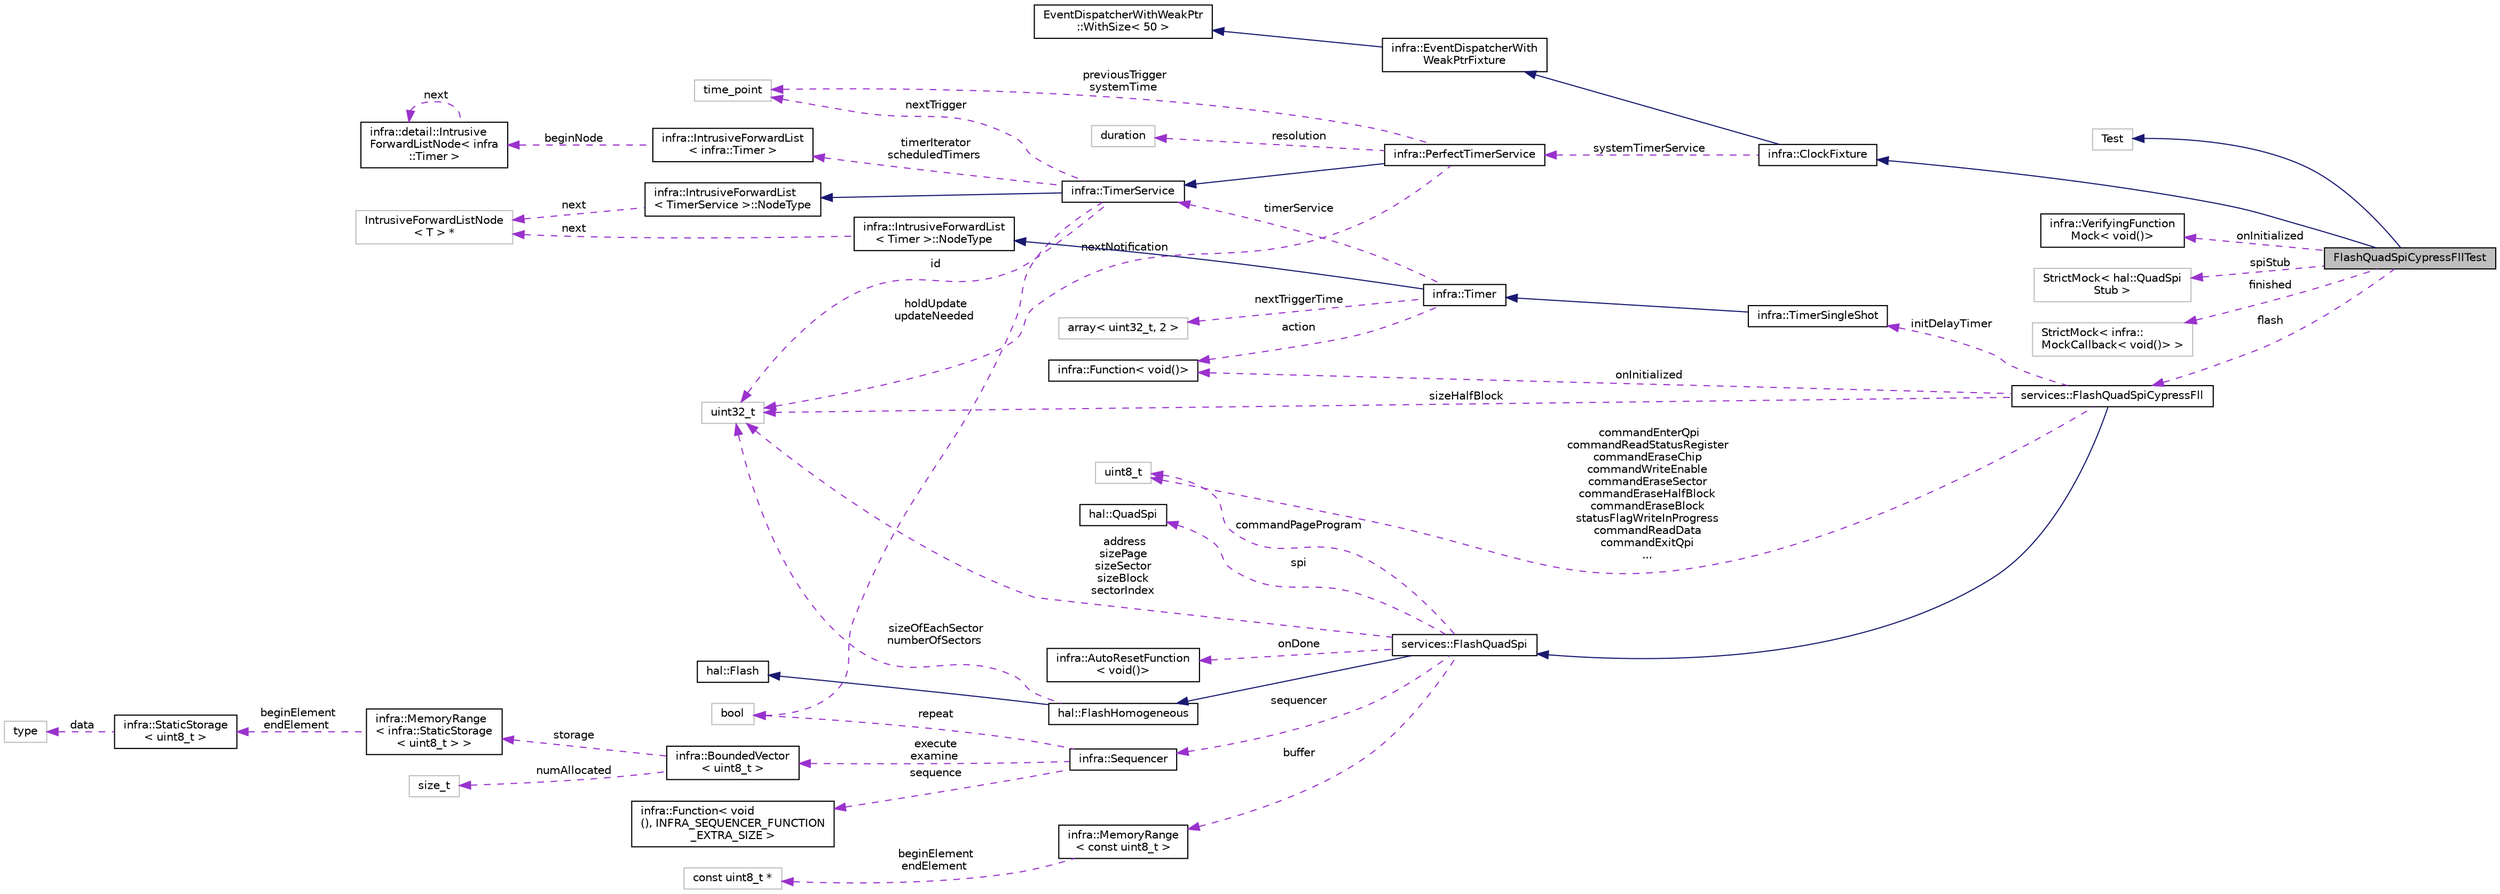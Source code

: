 digraph "FlashQuadSpiCypressFllTest"
{
 // INTERACTIVE_SVG=YES
  edge [fontname="Helvetica",fontsize="10",labelfontname="Helvetica",labelfontsize="10"];
  node [fontname="Helvetica",fontsize="10",shape=record];
  rankdir="LR";
  Node5 [label="FlashQuadSpiCypressFllTest",height=0.2,width=0.4,color="black", fillcolor="grey75", style="filled", fontcolor="black"];
  Node6 -> Node5 [dir="back",color="midnightblue",fontsize="10",style="solid",fontname="Helvetica"];
  Node6 [label="Test",height=0.2,width=0.4,color="grey75", fillcolor="white", style="filled"];
  Node7 -> Node5 [dir="back",color="midnightblue",fontsize="10",style="solid",fontname="Helvetica"];
  Node7 [label="infra::ClockFixture",height=0.2,width=0.4,color="black", fillcolor="white", style="filled",URL="$d1/d73/classinfra_1_1_clock_fixture.html"];
  Node8 -> Node7 [dir="back",color="midnightblue",fontsize="10",style="solid",fontname="Helvetica"];
  Node8 [label="infra::EventDispatcherWith\lWeakPtrFixture",height=0.2,width=0.4,color="black", fillcolor="white", style="filled",URL="$d5/d37/classinfra_1_1_event_dispatcher_with_weak_ptr_fixture.html"];
  Node9 -> Node8 [dir="back",color="midnightblue",fontsize="10",style="solid",fontname="Helvetica"];
  Node9 [label="EventDispatcherWithWeakPtr\l::WithSize\< 50 \>",height=0.2,width=0.4,color="black", fillcolor="white", style="filled",URL="$db/da8/classinfra_1_1_event_dispatcher_with_weak_ptr_1_1_with_size.html"];
  Node10 -> Node7 [dir="back",color="darkorchid3",fontsize="10",style="dashed",label=" systemTimerService" ,fontname="Helvetica"];
  Node10 [label="infra::PerfectTimerService",height=0.2,width=0.4,color="black", fillcolor="white", style="filled",URL="$d6/d35/classinfra_1_1_perfect_timer_service.html"];
  Node11 -> Node10 [dir="back",color="midnightblue",fontsize="10",style="solid",fontname="Helvetica"];
  Node11 [label="infra::TimerService",height=0.2,width=0.4,color="black", fillcolor="white", style="filled",URL="$da/def/classinfra_1_1_timer_service.html"];
  Node12 -> Node11 [dir="back",color="midnightblue",fontsize="10",style="solid",fontname="Helvetica"];
  Node12 [label="infra::IntrusiveForwardList\l\< TimerService \>::NodeType",height=0.2,width=0.4,color="black", fillcolor="white", style="filled",URL="$d7/d4a/classinfra_1_1detail_1_1_intrusive_forward_list_node.html"];
  Node13 -> Node12 [dir="back",color="darkorchid3",fontsize="10",style="dashed",label=" next" ,fontname="Helvetica"];
  Node13 [label="IntrusiveForwardListNode\l\< T \> *",height=0.2,width=0.4,color="grey75", fillcolor="white", style="filled"];
  Node14 -> Node11 [dir="back",color="darkorchid3",fontsize="10",style="dashed",label=" nextTrigger" ,fontname="Helvetica"];
  Node14 [label="time_point",height=0.2,width=0.4,color="grey75", fillcolor="white", style="filled"];
  Node15 -> Node11 [dir="back",color="darkorchid3",fontsize="10",style="dashed",label=" timerIterator\nscheduledTimers" ,fontname="Helvetica"];
  Node15 [label="infra::IntrusiveForwardList\l\< infra::Timer \>",height=0.2,width=0.4,color="black", fillcolor="white", style="filled",URL="$d3/d66/classinfra_1_1_intrusive_forward_list.html"];
  Node16 -> Node15 [dir="back",color="darkorchid3",fontsize="10",style="dashed",label=" beginNode" ,fontname="Helvetica"];
  Node16 [label="infra::detail::Intrusive\lForwardListNode\< infra\l::Timer \>",height=0.2,width=0.4,color="black", fillcolor="white", style="filled",URL="$d7/d4a/classinfra_1_1detail_1_1_intrusive_forward_list_node.html"];
  Node16 -> Node16 [dir="back",color="darkorchid3",fontsize="10",style="dashed",label=" next" ,fontname="Helvetica"];
  Node17 -> Node11 [dir="back",color="darkorchid3",fontsize="10",style="dashed",label=" id" ,fontname="Helvetica"];
  Node17 [label="uint32_t",height=0.2,width=0.4,color="grey75", fillcolor="white", style="filled"];
  Node18 -> Node11 [dir="back",color="darkorchid3",fontsize="10",style="dashed",label=" holdUpdate\nupdateNeeded" ,fontname="Helvetica"];
  Node18 [label="bool",height=0.2,width=0.4,color="grey75", fillcolor="white", style="filled"];
  Node19 -> Node10 [dir="back",color="darkorchid3",fontsize="10",style="dashed",label=" resolution" ,fontname="Helvetica"];
  Node19 [label="duration",height=0.2,width=0.4,color="grey75", fillcolor="white", style="filled"];
  Node14 -> Node10 [dir="back",color="darkorchid3",fontsize="10",style="dashed",label=" previousTrigger\nsystemTime" ,fontname="Helvetica"];
  Node17 -> Node10 [dir="back",color="darkorchid3",fontsize="10",style="dashed",label=" nextNotification" ,fontname="Helvetica"];
  Node20 -> Node5 [dir="back",color="darkorchid3",fontsize="10",style="dashed",label=" onInitialized" ,fontname="Helvetica"];
  Node20 [label="infra::VerifyingFunction\lMock\< void()\>",height=0.2,width=0.4,color="black", fillcolor="white", style="filled",URL="$d8/d11/classinfra_1_1_verifying_function_mock.html"];
  Node21 -> Node5 [dir="back",color="darkorchid3",fontsize="10",style="dashed",label=" spiStub" ,fontname="Helvetica"];
  Node21 [label="StrictMock\< hal::QuadSpi\lStub \>",height=0.2,width=0.4,color="grey75", fillcolor="white", style="filled"];
  Node22 -> Node5 [dir="back",color="darkorchid3",fontsize="10",style="dashed",label=" finished" ,fontname="Helvetica"];
  Node22 [label="StrictMock\< infra::\lMockCallback\< void()\> \>",height=0.2,width=0.4,color="grey75", fillcolor="white", style="filled"];
  Node23 -> Node5 [dir="back",color="darkorchid3",fontsize="10",style="dashed",label=" flash" ,fontname="Helvetica"];
  Node23 [label="services::FlashQuadSpiCypressFll",height=0.2,width=0.4,color="black", fillcolor="white", style="filled",URL="$d1/d88/classservices_1_1_flash_quad_spi_cypress_fll.html"];
  Node24 -> Node23 [dir="back",color="midnightblue",fontsize="10",style="solid",fontname="Helvetica"];
  Node24 [label="services::FlashQuadSpi",height=0.2,width=0.4,color="black", fillcolor="white", style="filled",URL="$d0/db3/classservices_1_1_flash_quad_spi.html"];
  Node25 -> Node24 [dir="back",color="midnightblue",fontsize="10",style="solid",fontname="Helvetica"];
  Node25 [label="hal::FlashHomogeneous",height=0.2,width=0.4,color="black", fillcolor="white", style="filled",URL="$d8/d29/classhal_1_1_flash_homogeneous.html"];
  Node26 -> Node25 [dir="back",color="midnightblue",fontsize="10",style="solid",fontname="Helvetica"];
  Node26 [label="hal::Flash",height=0.2,width=0.4,color="black", fillcolor="white", style="filled",URL="$dd/d95/classhal_1_1_flash.html"];
  Node17 -> Node25 [dir="back",color="darkorchid3",fontsize="10",style="dashed",label=" sizeOfEachSector\nnumberOfSectors" ,fontname="Helvetica"];
  Node27 -> Node24 [dir="back",color="darkorchid3",fontsize="10",style="dashed",label=" buffer" ,fontname="Helvetica"];
  Node27 [label="infra::MemoryRange\l\< const uint8_t \>",height=0.2,width=0.4,color="black", fillcolor="white", style="filled",URL="$d0/d6d/classinfra_1_1_memory_range.html"];
  Node28 -> Node27 [dir="back",color="darkorchid3",fontsize="10",style="dashed",label=" beginElement\nendElement" ,fontname="Helvetica"];
  Node28 [label="const uint8_t *",height=0.2,width=0.4,color="grey75", fillcolor="white", style="filled"];
  Node29 -> Node24 [dir="back",color="darkorchid3",fontsize="10",style="dashed",label=" onDone" ,fontname="Helvetica"];
  Node29 [label="infra::AutoResetFunction\l\< void()\>",height=0.2,width=0.4,color="black", fillcolor="white", style="filled",URL="$d5/d33/classinfra_1_1_auto_reset_function.html"];
  Node30 -> Node24 [dir="back",color="darkorchid3",fontsize="10",style="dashed",label=" sequencer" ,fontname="Helvetica"];
  Node30 [label="infra::Sequencer",height=0.2,width=0.4,color="black", fillcolor="white", style="filled",URL="$d8/dcc/classinfra_1_1_sequencer.html"];
  Node31 -> Node30 [dir="back",color="darkorchid3",fontsize="10",style="dashed",label=" execute\nexamine" ,fontname="Helvetica"];
  Node31 [label="infra::BoundedVector\l\< uint8_t \>",height=0.2,width=0.4,color="black", fillcolor="white", style="filled",URL="$dc/de7/classinfra_1_1_bounded_vector.html"];
  Node32 -> Node31 [dir="back",color="darkorchid3",fontsize="10",style="dashed",label=" storage" ,fontname="Helvetica"];
  Node32 [label="infra::MemoryRange\l\< infra::StaticStorage\l\< uint8_t \> \>",height=0.2,width=0.4,color="black", fillcolor="white", style="filled",URL="$d0/d6d/classinfra_1_1_memory_range.html"];
  Node33 -> Node32 [dir="back",color="darkorchid3",fontsize="10",style="dashed",label=" beginElement\nendElement" ,fontname="Helvetica"];
  Node33 [label="infra::StaticStorage\l\< uint8_t \>",height=0.2,width=0.4,color="black", fillcolor="white", style="filled",URL="$d0/d8c/classinfra_1_1_static_storage.html"];
  Node34 -> Node33 [dir="back",color="darkorchid3",fontsize="10",style="dashed",label=" data" ,fontname="Helvetica"];
  Node34 [label="type",height=0.2,width=0.4,color="grey75", fillcolor="white", style="filled"];
  Node35 -> Node31 [dir="back",color="darkorchid3",fontsize="10",style="dashed",label=" numAllocated" ,fontname="Helvetica"];
  Node35 [label="size_t",height=0.2,width=0.4,color="grey75", fillcolor="white", style="filled"];
  Node36 -> Node30 [dir="back",color="darkorchid3",fontsize="10",style="dashed",label=" sequence" ,fontname="Helvetica"];
  Node36 [label="infra::Function\< void\l(), INFRA_SEQUENCER_FUNCTION\l_EXTRA_SIZE \>",height=0.2,width=0.4,color="black", fillcolor="white", style="filled",URL="$da/d07/classinfra_1_1_function.html"];
  Node18 -> Node30 [dir="back",color="darkorchid3",fontsize="10",style="dashed",label=" repeat" ,fontname="Helvetica"];
  Node17 -> Node24 [dir="back",color="darkorchid3",fontsize="10",style="dashed",label=" address\nsizePage\nsizeSector\nsizeBlock\nsectorIndex" ,fontname="Helvetica"];
  Node37 -> Node24 [dir="back",color="darkorchid3",fontsize="10",style="dashed",label=" commandPageProgram" ,fontname="Helvetica"];
  Node37 [label="uint8_t",height=0.2,width=0.4,color="grey75", fillcolor="white", style="filled"];
  Node38 -> Node24 [dir="back",color="darkorchid3",fontsize="10",style="dashed",label=" spi" ,fontname="Helvetica"];
  Node38 [label="hal::QuadSpi",height=0.2,width=0.4,color="black", fillcolor="white", style="filled",URL="$dd/df2/classhal_1_1_quad_spi.html"];
  Node39 -> Node23 [dir="back",color="darkorchid3",fontsize="10",style="dashed",label=" initDelayTimer" ,fontname="Helvetica"];
  Node39 [label="infra::TimerSingleShot",height=0.2,width=0.4,color="black", fillcolor="white", style="filled",URL="$d8/d87/classinfra_1_1_timer_single_shot.html"];
  Node40 -> Node39 [dir="back",color="midnightblue",fontsize="10",style="solid",fontname="Helvetica"];
  Node40 [label="infra::Timer",height=0.2,width=0.4,color="black", fillcolor="white", style="filled",URL="$d5/da5/classinfra_1_1_timer.html"];
  Node41 -> Node40 [dir="back",color="midnightblue",fontsize="10",style="solid",fontname="Helvetica"];
  Node41 [label="infra::IntrusiveForwardList\l\< Timer \>::NodeType",height=0.2,width=0.4,color="black", fillcolor="white", style="filled",URL="$d7/d4a/classinfra_1_1detail_1_1_intrusive_forward_list_node.html"];
  Node13 -> Node41 [dir="back",color="darkorchid3",fontsize="10",style="dashed",label=" next" ,fontname="Helvetica"];
  Node42 -> Node40 [dir="back",color="darkorchid3",fontsize="10",style="dashed",label=" action" ,fontname="Helvetica"];
  Node42 [label="infra::Function\< void()\>",height=0.2,width=0.4,color="black", fillcolor="white", style="filled",URL="$da/d07/classinfra_1_1_function.html"];
  Node43 -> Node40 [dir="back",color="darkorchid3",fontsize="10",style="dashed",label=" nextTriggerTime" ,fontname="Helvetica"];
  Node43 [label="array\< uint32_t, 2 \>",height=0.2,width=0.4,color="grey75", fillcolor="white", style="filled"];
  Node11 -> Node40 [dir="back",color="darkorchid3",fontsize="10",style="dashed",label=" timerService" ,fontname="Helvetica"];
  Node42 -> Node23 [dir="back",color="darkorchid3",fontsize="10",style="dashed",label=" onInitialized" ,fontname="Helvetica"];
  Node17 -> Node23 [dir="back",color="darkorchid3",fontsize="10",style="dashed",label=" sizeHalfBlock" ,fontname="Helvetica"];
  Node37 -> Node23 [dir="back",color="darkorchid3",fontsize="10",style="dashed",label=" commandEnterQpi\ncommandReadStatusRegister\ncommandEraseChip\ncommandWriteEnable\ncommandEraseSector\ncommandEraseHalfBlock\ncommandEraseBlock\nstatusFlagWriteInProgress\ncommandReadData\ncommandExitQpi\n..." ,fontname="Helvetica"];
}
